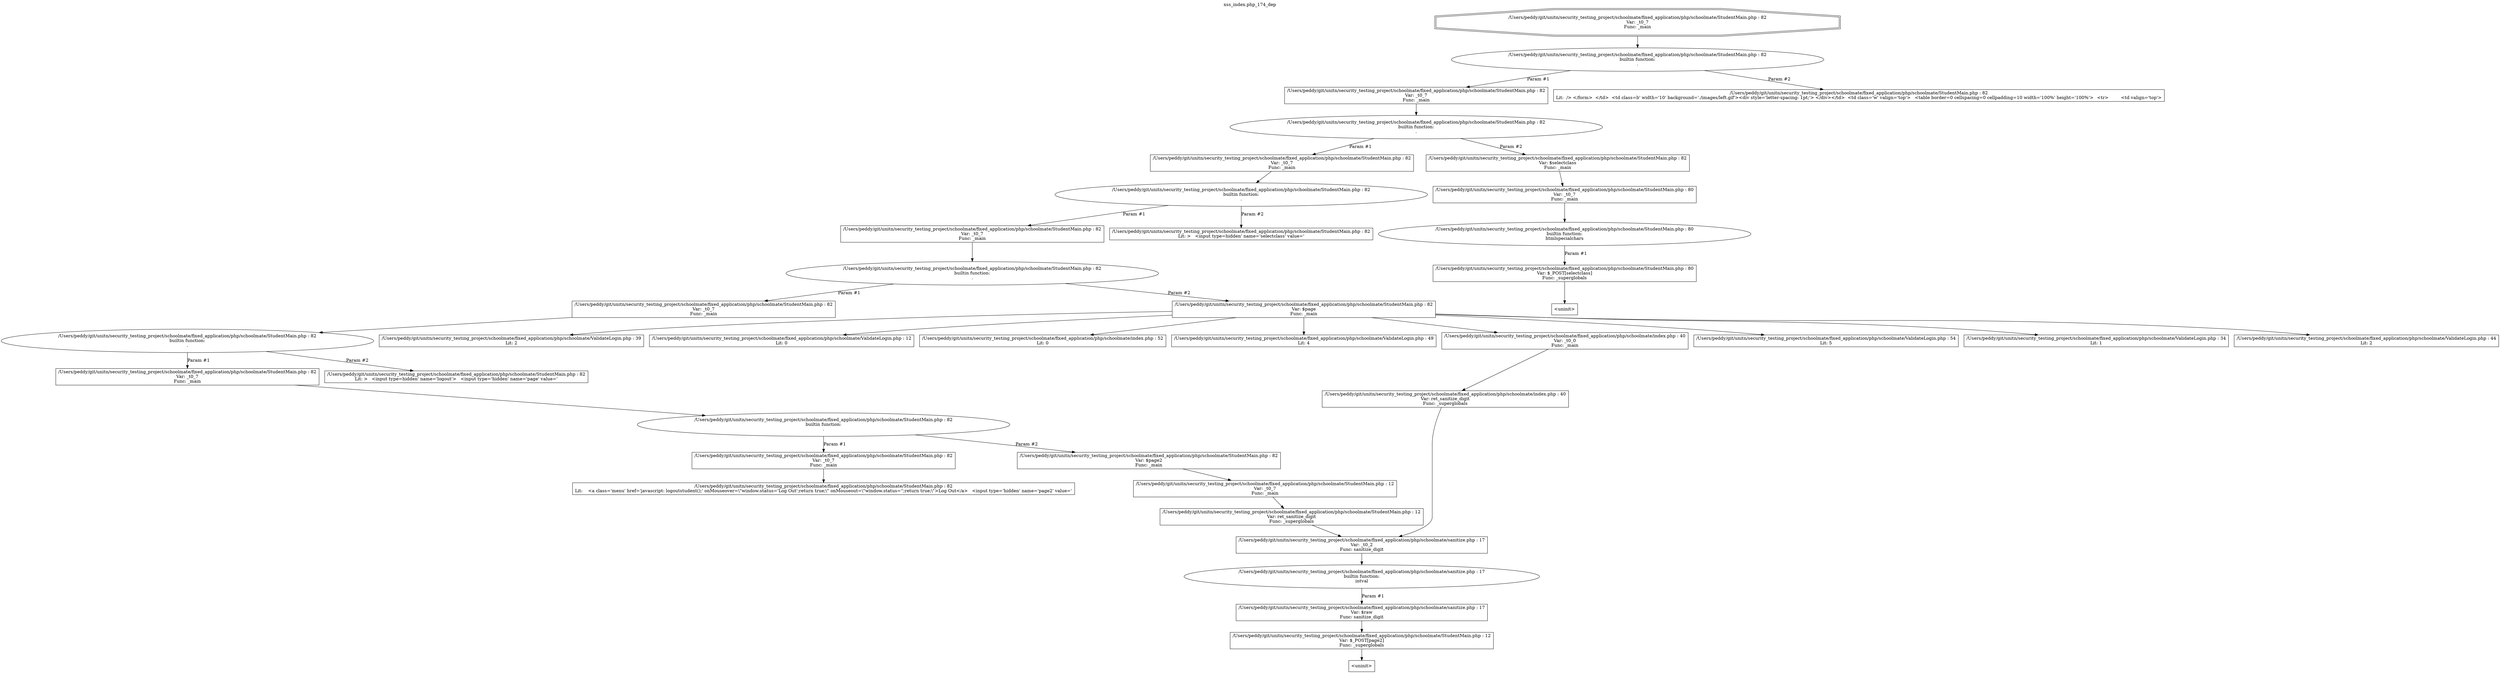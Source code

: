 digraph cfg {
  label="xss_index.php_174_dep";
  labelloc=t;
  n1 [shape=doubleoctagon, label="/Users/peddy/git/unitn/security_testing_project/schoolmate/fixed_application/php/schoolmate/StudentMain.php : 82\nVar: _t0_7\nFunc: _main\n"];
  n2 [shape=ellipse, label="/Users/peddy/git/unitn/security_testing_project/schoolmate/fixed_application/php/schoolmate/StudentMain.php : 82\nbuiltin function:\n.\n"];
  n3 [shape=box, label="/Users/peddy/git/unitn/security_testing_project/schoolmate/fixed_application/php/schoolmate/StudentMain.php : 82\nVar: _t0_7\nFunc: _main\n"];
  n4 [shape=ellipse, label="/Users/peddy/git/unitn/security_testing_project/schoolmate/fixed_application/php/schoolmate/StudentMain.php : 82\nbuiltin function:\n.\n"];
  n5 [shape=box, label="/Users/peddy/git/unitn/security_testing_project/schoolmate/fixed_application/php/schoolmate/StudentMain.php : 82\nVar: _t0_7\nFunc: _main\n"];
  n6 [shape=ellipse, label="/Users/peddy/git/unitn/security_testing_project/schoolmate/fixed_application/php/schoolmate/StudentMain.php : 82\nbuiltin function:\n.\n"];
  n7 [shape=box, label="/Users/peddy/git/unitn/security_testing_project/schoolmate/fixed_application/php/schoolmate/StudentMain.php : 82\nVar: _t0_7\nFunc: _main\n"];
  n8 [shape=ellipse, label="/Users/peddy/git/unitn/security_testing_project/schoolmate/fixed_application/php/schoolmate/StudentMain.php : 82\nbuiltin function:\n.\n"];
  n9 [shape=box, label="/Users/peddy/git/unitn/security_testing_project/schoolmate/fixed_application/php/schoolmate/StudentMain.php : 82\nVar: _t0_7\nFunc: _main\n"];
  n10 [shape=ellipse, label="/Users/peddy/git/unitn/security_testing_project/schoolmate/fixed_application/php/schoolmate/StudentMain.php : 82\nbuiltin function:\n.\n"];
  n11 [shape=box, label="/Users/peddy/git/unitn/security_testing_project/schoolmate/fixed_application/php/schoolmate/StudentMain.php : 82\nVar: _t0_7\nFunc: _main\n"];
  n12 [shape=ellipse, label="/Users/peddy/git/unitn/security_testing_project/schoolmate/fixed_application/php/schoolmate/StudentMain.php : 82\nbuiltin function:\n.\n"];
  n13 [shape=box, label="/Users/peddy/git/unitn/security_testing_project/schoolmate/fixed_application/php/schoolmate/StudentMain.php : 82\nVar: _t0_7\nFunc: _main\n"];
  n14 [shape=box, label="/Users/peddy/git/unitn/security_testing_project/schoolmate/fixed_application/php/schoolmate/StudentMain.php : 82\nLit:    <a class='menu' href='javascript: logoutstudent();' onMouseover=\\\"window.status='Log Out';return true;\\\" onMouseout=\\\"window.status='';return true;\\\">Log Out</a>   <input type='hidden' name='page2' value='\n"];
  n15 [shape=box, label="/Users/peddy/git/unitn/security_testing_project/schoolmate/fixed_application/php/schoolmate/StudentMain.php : 82\nVar: $page2\nFunc: _main\n"];
  n16 [shape=box, label="/Users/peddy/git/unitn/security_testing_project/schoolmate/fixed_application/php/schoolmate/StudentMain.php : 12\nVar: _t0_7\nFunc: _main\n"];
  n17 [shape=box, label="/Users/peddy/git/unitn/security_testing_project/schoolmate/fixed_application/php/schoolmate/StudentMain.php : 12\nVar: ret_sanitize_digit\nFunc: _superglobals\n"];
  n18 [shape=box, label="/Users/peddy/git/unitn/security_testing_project/schoolmate/fixed_application/php/schoolmate/sanitize.php : 17\nVar: _t0_2\nFunc: sanitize_digit\n"];
  n19 [shape=ellipse, label="/Users/peddy/git/unitn/security_testing_project/schoolmate/fixed_application/php/schoolmate/sanitize.php : 17\nbuiltin function:\nintval\n"];
  n20 [shape=box, label="/Users/peddy/git/unitn/security_testing_project/schoolmate/fixed_application/php/schoolmate/sanitize.php : 17\nVar: $raw\nFunc: sanitize_digit\n"];
  n21 [shape=box, label="/Users/peddy/git/unitn/security_testing_project/schoolmate/fixed_application/php/schoolmate/StudentMain.php : 12\nVar: $_POST[page2]\nFunc: _superglobals\n"];
  n22 [shape=box, label="<uninit>"];
  n23 [shape=box, label="/Users/peddy/git/unitn/security_testing_project/schoolmate/fixed_application/php/schoolmate/StudentMain.php : 82\nLit: >   <input type=hidden' name='logout'>   <input type='hidden' name='page' value='\n"];
  n24 [shape=box, label="/Users/peddy/git/unitn/security_testing_project/schoolmate/fixed_application/php/schoolmate/StudentMain.php : 82\nVar: $page\nFunc: _main\n"];
  n25 [shape=box, label="/Users/peddy/git/unitn/security_testing_project/schoolmate/fixed_application/php/schoolmate/ValidateLogin.php : 39\nLit: 2\n"];
  n26 [shape=box, label="/Users/peddy/git/unitn/security_testing_project/schoolmate/fixed_application/php/schoolmate/ValidateLogin.php : 12\nLit: 0\n"];
  n27 [shape=box, label="/Users/peddy/git/unitn/security_testing_project/schoolmate/fixed_application/php/schoolmate/index.php : 52\nLit: 0\n"];
  n28 [shape=box, label="/Users/peddy/git/unitn/security_testing_project/schoolmate/fixed_application/php/schoolmate/ValidateLogin.php : 49\nLit: 4\n"];
  n29 [shape=box, label="/Users/peddy/git/unitn/security_testing_project/schoolmate/fixed_application/php/schoolmate/index.php : 40\nVar: _t0_0\nFunc: _main\n"];
  n30 [shape=box, label="/Users/peddy/git/unitn/security_testing_project/schoolmate/fixed_application/php/schoolmate/index.php : 40\nVar: ret_sanitize_digit\nFunc: _superglobals\n"];
  n31 [shape=box, label="/Users/peddy/git/unitn/security_testing_project/schoolmate/fixed_application/php/schoolmate/ValidateLogin.php : 54\nLit: 5\n"];
  n32 [shape=box, label="/Users/peddy/git/unitn/security_testing_project/schoolmate/fixed_application/php/schoolmate/ValidateLogin.php : 34\nLit: 1\n"];
  n33 [shape=box, label="/Users/peddy/git/unitn/security_testing_project/schoolmate/fixed_application/php/schoolmate/ValidateLogin.php : 44\nLit: 2\n"];
  n34 [shape=box, label="/Users/peddy/git/unitn/security_testing_project/schoolmate/fixed_application/php/schoolmate/StudentMain.php : 82\nLit: >   <input type=hidden' name='selectclass' value='\n"];
  n35 [shape=box, label="/Users/peddy/git/unitn/security_testing_project/schoolmate/fixed_application/php/schoolmate/StudentMain.php : 82\nVar: $selectclass\nFunc: _main\n"];
  n36 [shape=box, label="/Users/peddy/git/unitn/security_testing_project/schoolmate/fixed_application/php/schoolmate/StudentMain.php : 80\nVar: _t0_7\nFunc: _main\n"];
  n37 [shape=ellipse, label="/Users/peddy/git/unitn/security_testing_project/schoolmate/fixed_application/php/schoolmate/StudentMain.php : 80\nbuiltin function:\nhtmlspecialchars\n"];
  n38 [shape=box, label="/Users/peddy/git/unitn/security_testing_project/schoolmate/fixed_application/php/schoolmate/StudentMain.php : 80\nVar: $_POST[selectclass]\nFunc: _superglobals\n"];
  n39 [shape=box, label="<uninit>"];
  n40 [shape=box, label="/Users/peddy/git/unitn/security_testing_project/schoolmate/fixed_application/php/schoolmate/StudentMain.php : 82\nLit:  /> </form>  </td>  <td class=b' width='10' background='./images/left.gif'><div style='letter-spacing: 1pt;'>&nbsp;</div></td>  <td class='w' valign='top'>   <table border=0 cellspacing=0 cellpadding=10 width='100%' height='100%'>	<tr>	 <td valign='top'>\n"];
  n1 -> n2;
  n3 -> n4;
  n5 -> n6;
  n7 -> n8;
  n9 -> n10;
  n11 -> n12;
  n13 -> n14;
  n12 -> n13[label="Param #1"];
  n12 -> n15[label="Param #2"];
  n18 -> n19;
  n21 -> n22;
  n20 -> n21;
  n19 -> n20[label="Param #1"];
  n17 -> n18;
  n16 -> n17;
  n15 -> n16;
  n10 -> n11[label="Param #1"];
  n10 -> n23[label="Param #2"];
  n8 -> n9[label="Param #1"];
  n8 -> n24[label="Param #2"];
  n24 -> n25;
  n24 -> n26;
  n24 -> n27;
  n24 -> n28;
  n24 -> n29;
  n24 -> n31;
  n24 -> n32;
  n24 -> n33;
  n30 -> n18;
  n29 -> n30;
  n6 -> n7[label="Param #1"];
  n6 -> n34[label="Param #2"];
  n4 -> n5[label="Param #1"];
  n4 -> n35[label="Param #2"];
  n36 -> n37;
  n38 -> n39;
  n37 -> n38[label="Param #1"];
  n35 -> n36;
  n2 -> n3[label="Param #1"];
  n2 -> n40[label="Param #2"];
}
